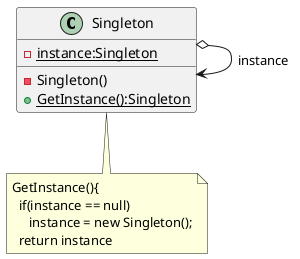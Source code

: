 @startuml
class Singleton {
 - {static}instance:Singleton
 __
 - Singleton()
 + {static} GetInstance():Singleton
}

 Singleton o--> Singleton:instance
 note bottom of Singleton{
   GetInstance(){
     if(instance == null)
        instance = new Singleton();
     return instance
 }

@enduml

